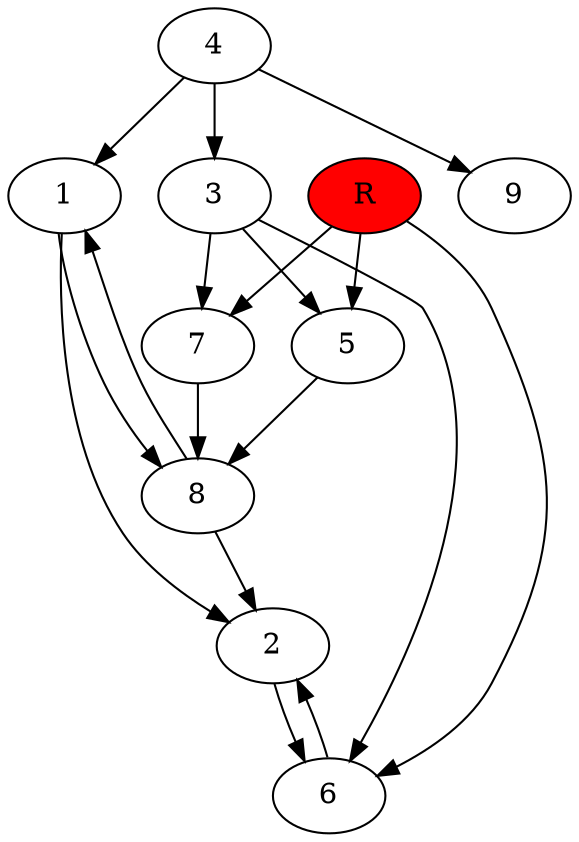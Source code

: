 digraph prb27950 {
	1
	2
	3
	4
	5
	6
	7
	8
	R [fillcolor="#ff0000" style=filled]
	1 -> 2
	1 -> 8
	2 -> 6
	3 -> 5
	3 -> 6
	3 -> 7
	4 -> 1
	4 -> 3
	4 -> 9
	5 -> 8
	6 -> 2
	7 -> 8
	8 -> 1
	8 -> 2
	R -> 5
	R -> 6
	R -> 7
}
